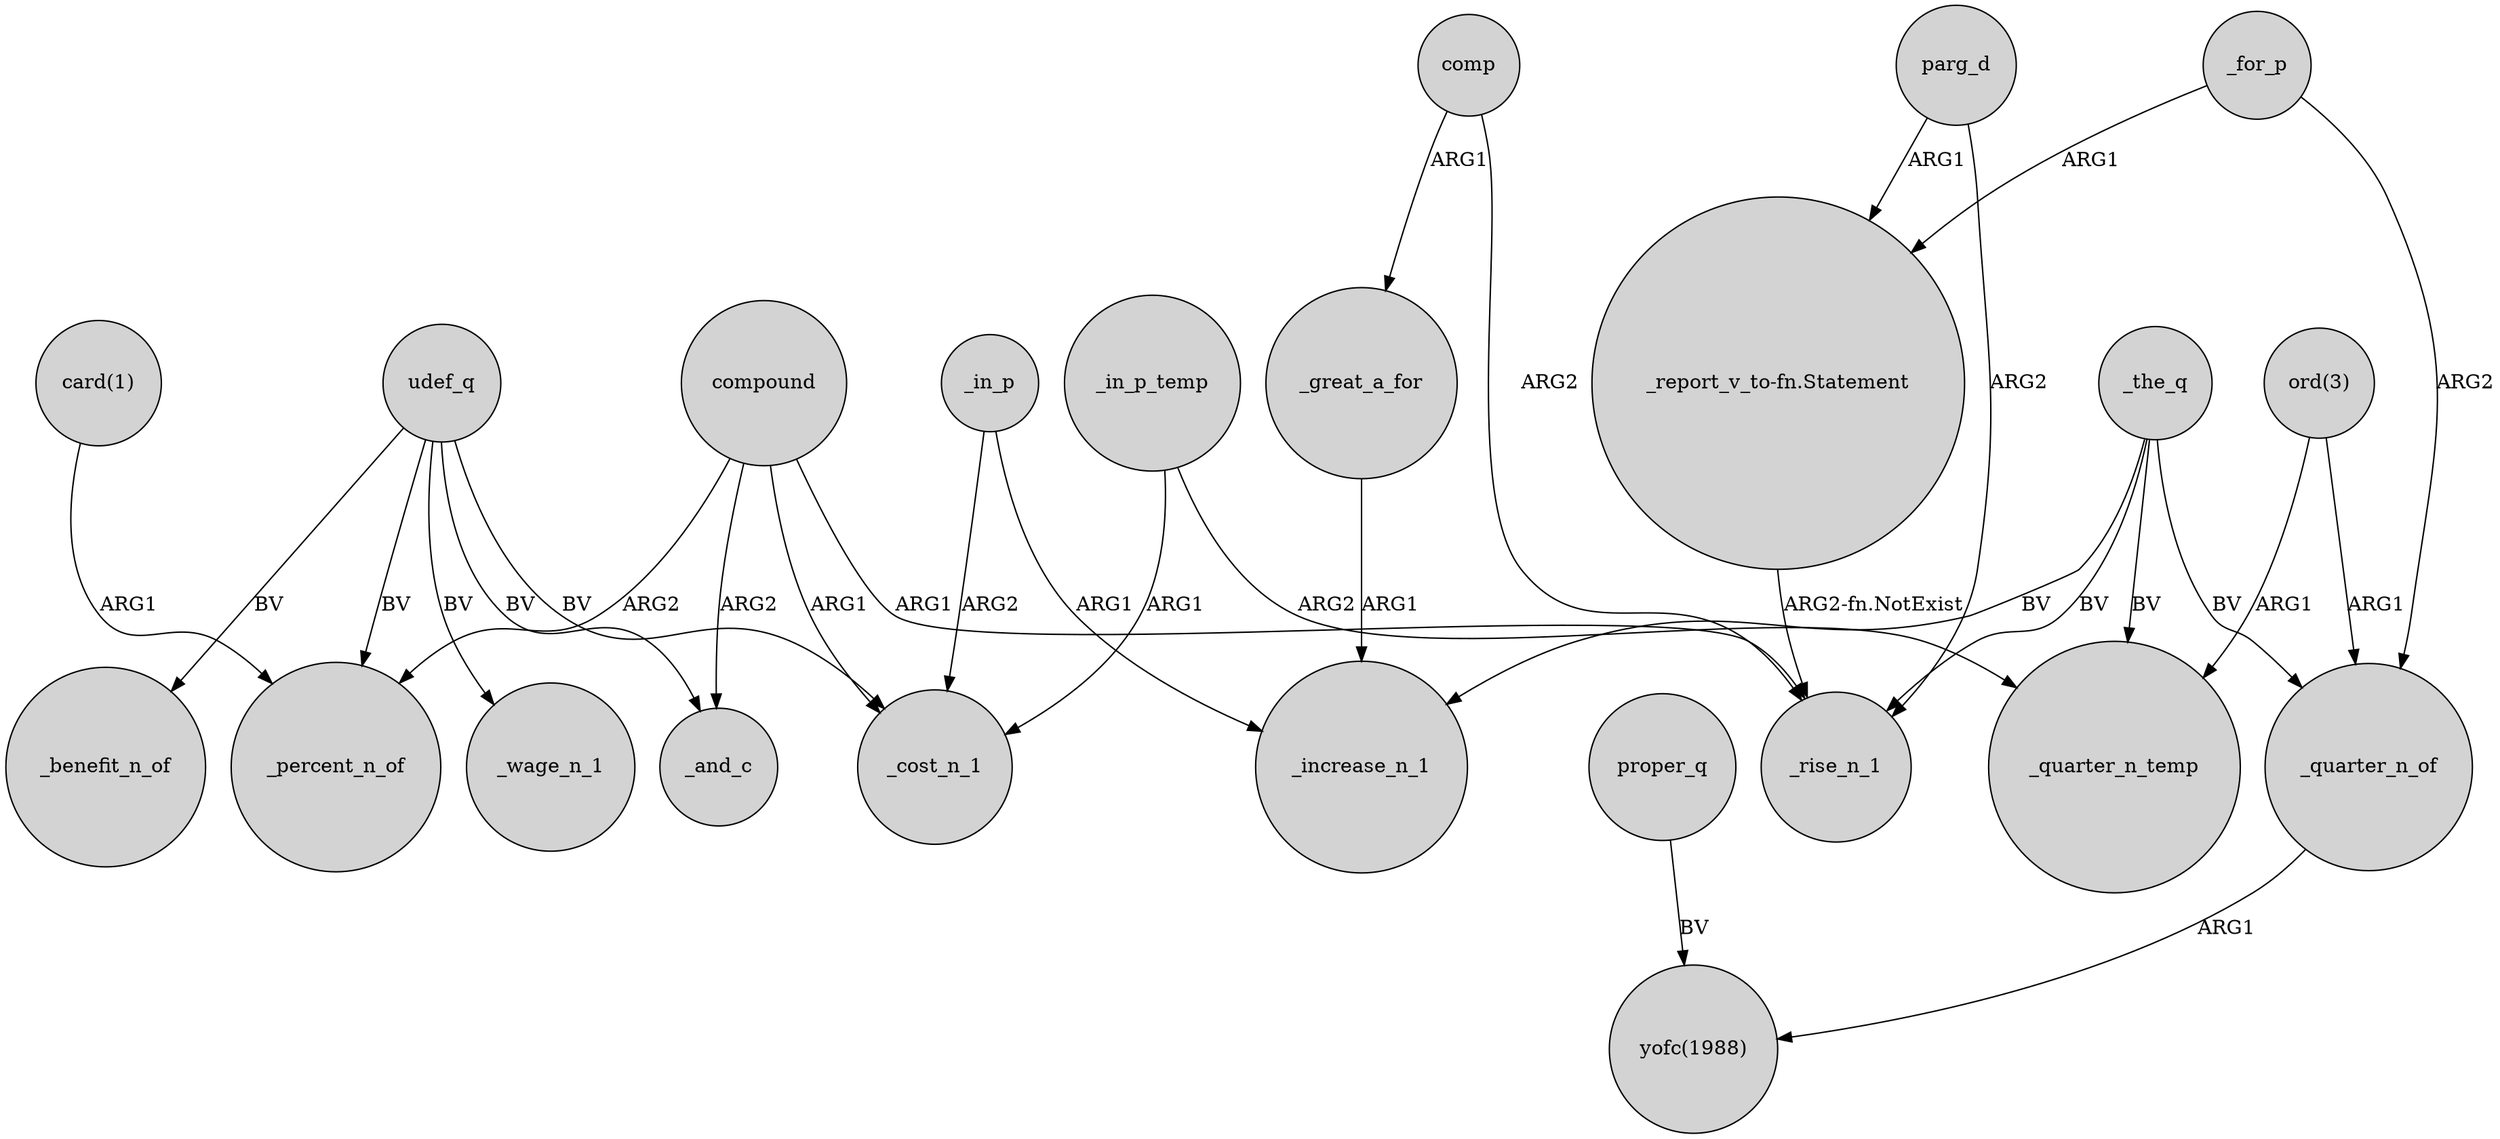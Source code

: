 digraph {
	node [shape=circle style=filled]
	"card(1)" -> _percent_n_of [label=ARG1]
	"_report_v_to-fn.Statement" -> _rise_n_1 [label="ARG2-fn.NotExist"]
	udef_q -> _wage_n_1 [label=BV]
	_for_p -> "_report_v_to-fn.Statement" [label=ARG1]
	_in_p -> _cost_n_1 [label=ARG2]
	_the_q -> _increase_n_1 [label=BV]
	_great_a_for -> _increase_n_1 [label=ARG1]
	_the_q -> _quarter_n_temp [label=BV]
	_for_p -> _quarter_n_of [label=ARG2]
	udef_q -> _cost_n_1 [label=BV]
	compound -> _percent_n_of [label=ARG2]
	comp -> _great_a_for [label=ARG1]
	_quarter_n_of -> "yofc(1988)" [label=ARG1]
	_in_p_temp -> _quarter_n_temp [label=ARG2]
	_the_q -> _rise_n_1 [label=BV]
	compound -> _and_c [label=ARG2]
	"ord(3)" -> _quarter_n_of [label=ARG1]
	"ord(3)" -> _quarter_n_temp [label=ARG1]
	proper_q -> "yofc(1988)" [label=BV]
	parg_d -> "_report_v_to-fn.Statement" [label=ARG1]
	compound -> _cost_n_1 [label=ARG1]
	_the_q -> _quarter_n_of [label=BV]
	compound -> _rise_n_1 [label=ARG1]
	udef_q -> _percent_n_of [label=BV]
	_in_p_temp -> _cost_n_1 [label=ARG1]
	udef_q -> _and_c [label=BV]
	comp -> _rise_n_1 [label=ARG2]
	_in_p -> _increase_n_1 [label=ARG1]
	udef_q -> _benefit_n_of [label=BV]
	parg_d -> _rise_n_1 [label=ARG2]
}
